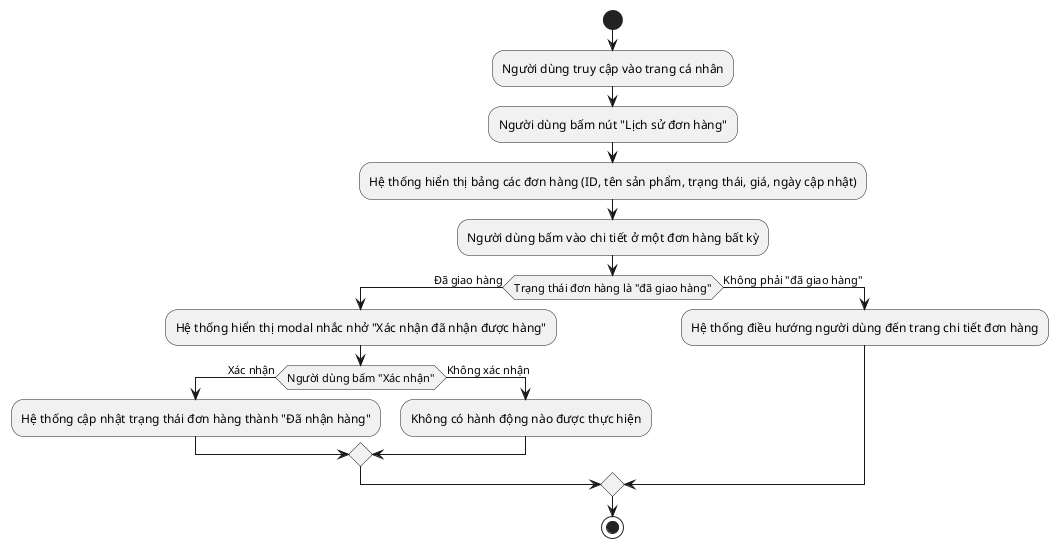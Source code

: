 @startuml
start

:Người dùng truy cập vào trang cá nhân;
:Người dùng bấm nút "Lịch sử đơn hàng";
:Hệ thống hiển thị bảng các đơn hàng (ID, tên sản phẩm, trạng thái, giá, ngày cập nhật);
:Người dùng bấm vào chi tiết ở một đơn hàng bất kỳ;
if (Trạng thái đơn hàng là "đã giao hàng") then (Đã giao hàng)
    :Hệ thống hiển thị modal nhắc nhở "Xác nhận đã nhận được hàng";
    if (Người dùng bấm "Xác nhận") then (Xác nhận)
        :Hệ thống cập nhật trạng thái đơn hàng thành "Đã nhận hàng";
    else (Không xác nhận)
        :Không có hành động nào được thực hiện;
    endif
else (Không phải "đã giao hàng")
    :Hệ thống điều hướng người dùng đến trang chi tiết đơn hàng;
endif

stop
@enduml
